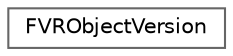 digraph "Graphical Class Hierarchy"
{
 // INTERACTIVE_SVG=YES
 // LATEX_PDF_SIZE
  bgcolor="transparent";
  edge [fontname=Helvetica,fontsize=10,labelfontname=Helvetica,labelfontsize=10];
  node [fontname=Helvetica,fontsize=10,shape=box,height=0.2,width=0.4];
  rankdir="LR";
  Node0 [id="Node000000",label="FVRObjectVersion",height=0.2,width=0.4,color="grey40", fillcolor="white", style="filled",URL="$d1/d89/structFVRObjectVersion.html",tooltip=" "];
}
